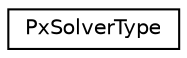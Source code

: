 digraph "Graphical Class Hierarchy"
{
  edge [fontname="Helvetica",fontsize="10",labelfontname="Helvetica",labelfontsize="10"];
  node [fontname="Helvetica",fontsize="10",shape=record];
  rankdir="LR";
  Node0 [label="PxSolverType",height=0.2,width=0.4,color="black", fillcolor="white", style="filled",URL="$structPxSolverType.html",tooltip="Enum for selecting the type of solver used for the simulation. "];
}
